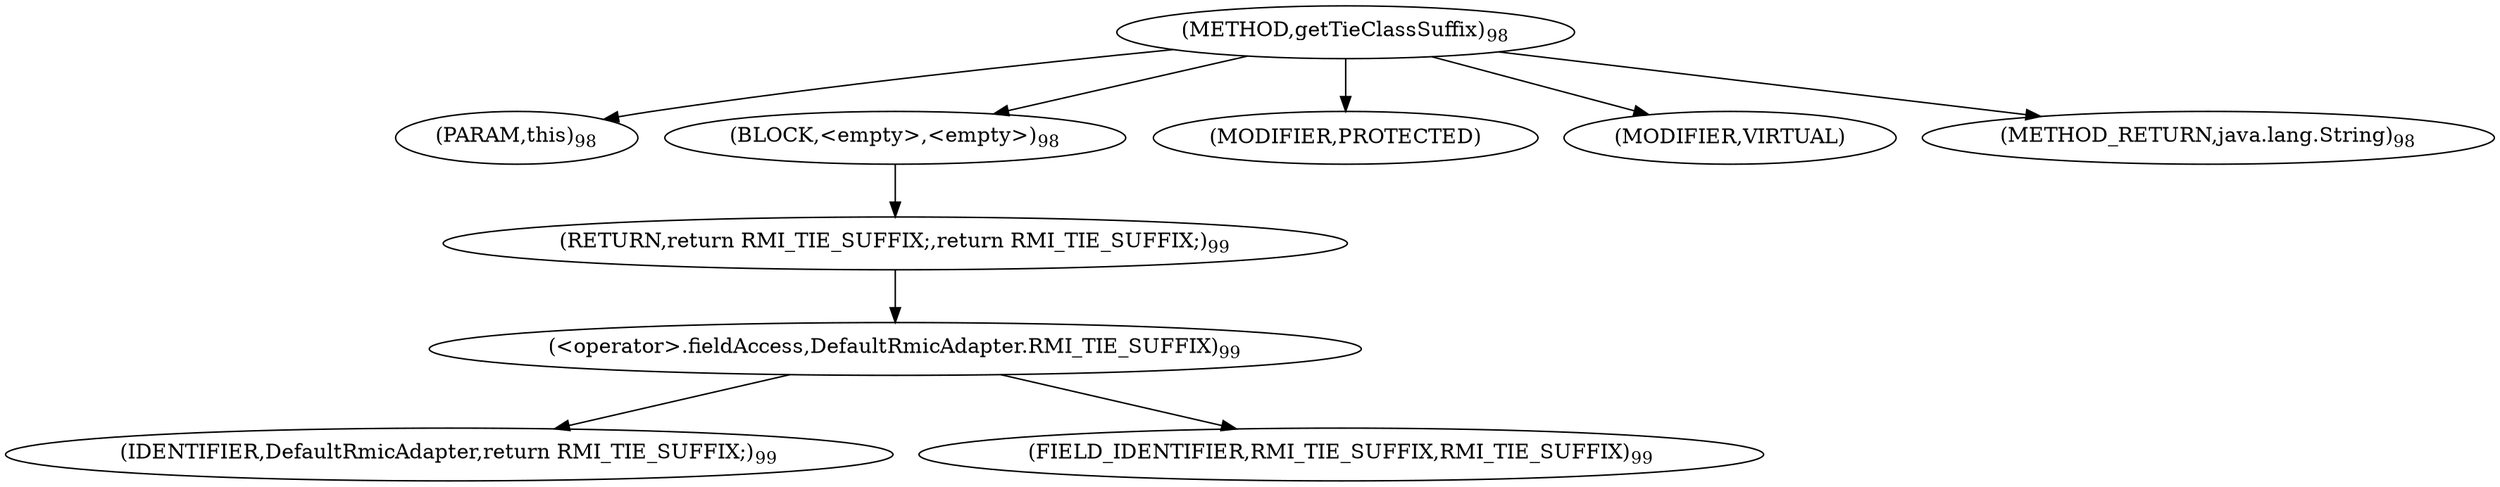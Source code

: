 digraph "getTieClassSuffix" {  
"154" [label = <(METHOD,getTieClassSuffix)<SUB>98</SUB>> ]
"155" [label = <(PARAM,this)<SUB>98</SUB>> ]
"156" [label = <(BLOCK,&lt;empty&gt;,&lt;empty&gt;)<SUB>98</SUB>> ]
"157" [label = <(RETURN,return RMI_TIE_SUFFIX;,return RMI_TIE_SUFFIX;)<SUB>99</SUB>> ]
"158" [label = <(&lt;operator&gt;.fieldAccess,DefaultRmicAdapter.RMI_TIE_SUFFIX)<SUB>99</SUB>> ]
"159" [label = <(IDENTIFIER,DefaultRmicAdapter,return RMI_TIE_SUFFIX;)<SUB>99</SUB>> ]
"160" [label = <(FIELD_IDENTIFIER,RMI_TIE_SUFFIX,RMI_TIE_SUFFIX)<SUB>99</SUB>> ]
"161" [label = <(MODIFIER,PROTECTED)> ]
"162" [label = <(MODIFIER,VIRTUAL)> ]
"163" [label = <(METHOD_RETURN,java.lang.String)<SUB>98</SUB>> ]
  "154" -> "155" 
  "154" -> "156" 
  "154" -> "161" 
  "154" -> "162" 
  "154" -> "163" 
  "156" -> "157" 
  "157" -> "158" 
  "158" -> "159" 
  "158" -> "160" 
}

